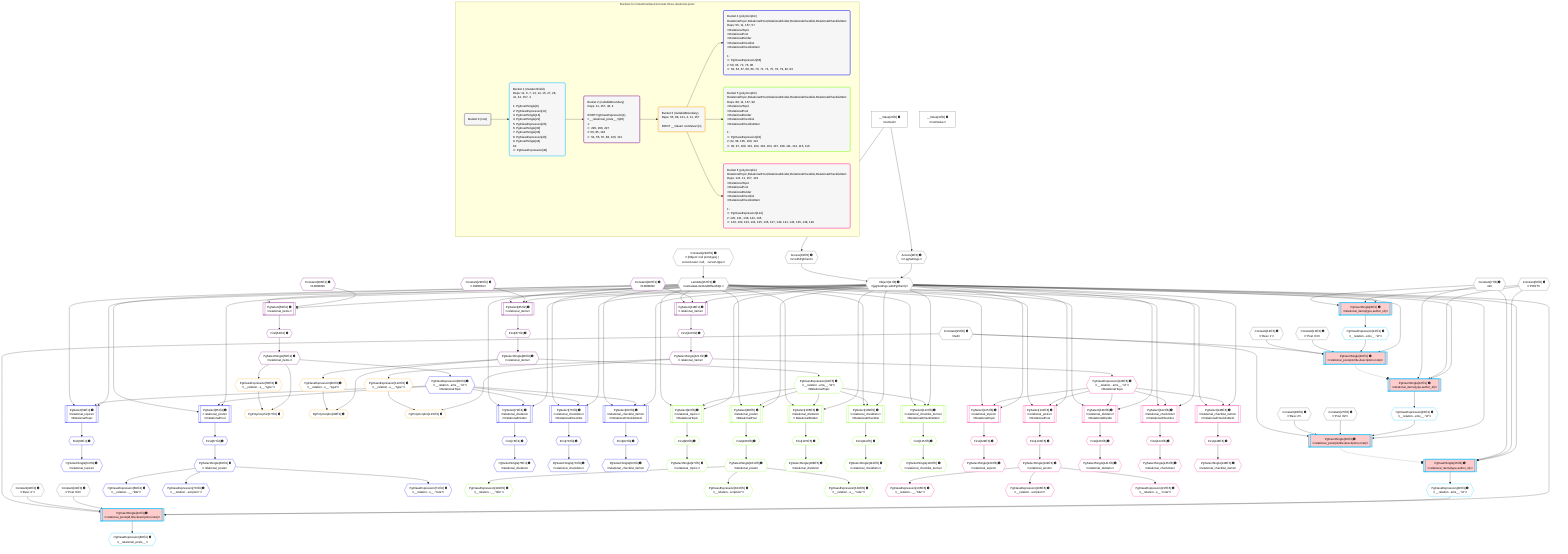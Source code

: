 %%{init: {'themeVariables': { 'fontSize': '12px'}}}%%
graph TD
    classDef path fill:#eee,stroke:#000,color:#000
    classDef plan fill:#fff,stroke-width:1px,color:#000
    classDef itemplan fill:#fff,stroke-width:2px,color:#000
    classDef unbatchedplan fill:#dff,stroke-width:1px,color:#000
    classDef sideeffectplan fill:#fcc,stroke-width:2px,color:#000
    classDef bucket fill:#f6f6f6,color:#000,stroke-width:2px,text-align:left


    %% plan dependencies
    Object11{{"Object[11∈0] ➊<br />ᐸ{pgSettings,withPgClient}ᐳ"}}:::plan
    Access9{{"Access[9∈0] ➊<br />ᐸ2.pgSettingsᐳ"}}:::plan
    Access10{{"Access[10∈0] ➊<br />ᐸ2.withPgClientᐳ"}}:::plan
    Access9 & Access10 --> Object11
    __Value2["__Value[2∈0] ➊<br />ᐸcontextᐳ"]:::plan
    __Value2 --> Access9
    __Value2 --> Access10
    Lambda157{{"Lambda[157∈0] ➊<br />ᐸcalculateLimitAndOffsetSQLᐳ"}}:::plan
    Constant294{{"Constant[294∈0] ➊<br />ᐸ[Object: null prototype] {   cursorLower: null,   cursorUppeᐳ"}}:::plan
    Constant294 --> Lambda157
    __Value4["__Value[4∈0] ➊<br />ᐸrootValueᐳ"]:::plan
    Constant6{{"Constant[6∈0] ➊<br />ᐸ'POST'ᐳ"}}:::plan
    Constant7{{"Constant[7∈0] ➊<br />ᐸ2ᐳ"}}:::plan
    Constant13{{"Constant[13∈0] ➊<br />ᐸ'Post ꖛ1'ᐳ"}}:::plan
    Constant14{{"Constant[14∈0] ➊<br />ᐸ'Desc 1'ᐳ"}}:::plan
    Constant15{{"Constant[15∈0] ➊<br />ᐸnullᐳ"}}:::plan
    Constant27{{"Constant[27∈0] ➊<br />ᐸ'Post ꖛ2'ᐳ"}}:::plan
    Constant28{{"Constant[28∈0] ➊<br />ᐸ'Desc 2'ᐳ"}}:::plan
    Constant41{{"Constant[41∈0] ➊<br />ᐸ'Post ꖛ3'ᐳ"}}:::plan
    Constant42{{"Constant[42∈0] ➊<br />ᐸ'Desc 3'ᐳ"}}:::plan
    PgInsertSingle16[["PgInsertSingle[16∈1] ➊<br />ᐸrelational_posts(id,title,description,note)ᐳ"]]:::sideeffectplan
    PgClassExpression12{{"PgClassExpression[12∈1] ➊<br />ᐸ__relation...ems__.”id”ᐳ"}}:::plan
    Object11 & PgClassExpression12 & Constant13 & Constant14 & Constant15 --> PgInsertSingle16
    PgInsertSingle30[["PgInsertSingle[30∈1] ➊<br />ᐸrelational_posts(id,title,description,note)ᐳ"]]:::sideeffectplan
    PgClassExpression26{{"PgClassExpression[26∈1] ➊<br />ᐸ__relation...ems__.”id”ᐳ"}}:::plan
    Object11 & PgClassExpression26 & Constant27 & Constant28 & Constant15 --> PgInsertSingle30
    PgInsertSingle44[["PgInsertSingle[44∈1] ➊<br />ᐸrelational_posts(id,title,description,note)ᐳ"]]:::sideeffectplan
    PgClassExpression40{{"PgClassExpression[40∈1] ➊<br />ᐸ__relation...ems__.”id”ᐳ"}}:::plan
    Object11 & PgClassExpression40 & Constant41 & Constant42 & Constant15 --> PgInsertSingle44
    PgInsertSingle8[["PgInsertSingle[8∈1] ➊<br />ᐸrelational_items(type,author_id)ᐳ"]]:::sideeffectplan
    Object11 & Constant6 & Constant7 --> PgInsertSingle8
    PgInsertSingle22[["PgInsertSingle[22∈1] ➊<br />ᐸrelational_items(type,author_id)ᐳ"]]:::sideeffectplan
    Object11 & Constant6 & Constant7 --> PgInsertSingle22
    PgInsertSingle36[["PgInsertSingle[36∈1] ➊<br />ᐸrelational_items(type,author_id)ᐳ"]]:::sideeffectplan
    Object11 & Constant6 & Constant7 --> PgInsertSingle36
    PgInsertSingle8 --> PgClassExpression12
    PgInsertSingle22 --> PgClassExpression26
    PgInsertSingle36 --> PgClassExpression40
    PgClassExpression48{{"PgClassExpression[48∈1] ➊<br />ᐸ__relational_posts__ᐳ"}}:::plan
    PgInsertSingle44 --> PgClassExpression48
    PgSelect50[["PgSelect[50∈2] ➊<br />ᐸrelational_itemsᐳ"]]:::plan
    Constant295{{"Constant[295∈2] ➊<br />ᐸ1000000ᐳ"}}:::plan
    Object11 & Constant295 & Lambda157 --> PgSelect50
    PgSelect85[["PgSelect[85∈2] ➊<br />ᐸrelational_itemsᐳ"]]:::plan
    Constant296{{"Constant[296∈2] ➊<br />ᐸ1000001ᐳ"}}:::plan
    Object11 & Constant296 & Lambda157 --> PgSelect85
    PgSelect118[["PgSelect[118∈2] ➊<br />ᐸrelational_itemsᐳ"]]:::plan
    Constant297{{"Constant[297∈2] ➊<br />ᐸ1000002ᐳ"}}:::plan
    Object11 & Constant297 & Lambda157 --> PgSelect118
    First54{{"First[54∈2] ➊"}}:::plan
    PgSelect50 --> First54
    PgSelectSingle55{{"PgSelectSingle[55∈2] ➊<br />ᐸrelational_itemsᐳ"}}:::plan
    First54 --> PgSelectSingle55
    First87{{"First[87∈2] ➊"}}:::plan
    PgSelect85 --> First87
    PgSelectSingle88{{"PgSelectSingle[88∈2] ➊<br />ᐸrelational_itemsᐳ"}}:::plan
    First87 --> PgSelectSingle88
    First120{{"First[120∈2] ➊"}}:::plan
    PgSelect118 --> First120
    PgSelectSingle121{{"PgSelectSingle[121∈2] ➊<br />ᐸrelational_itemsᐳ"}}:::plan
    First120 --> PgSelectSingle121
    PgPolymorphic57{{"PgPolymorphic[57∈3] ➊"}}:::plan
    PgClassExpression56{{"PgClassExpression[56∈3] ➊<br />ᐸ__relation...s__.”type”ᐳ"}}:::plan
    PgSelectSingle55 & PgClassExpression56 --> PgPolymorphic57
    PgPolymorphic90{{"PgPolymorphic[90∈3] ➊"}}:::plan
    PgClassExpression89{{"PgClassExpression[89∈3] ➊<br />ᐸ__relation...s__.”type”ᐳ"}}:::plan
    PgSelectSingle88 & PgClassExpression89 --> PgPolymorphic90
    PgPolymorphic123{{"PgPolymorphic[123∈3] ➊"}}:::plan
    PgClassExpression122{{"PgClassExpression[122∈3] ➊<br />ᐸ__relation...s__.”type”ᐳ"}}:::plan
    PgSelectSingle121 & PgClassExpression122 --> PgPolymorphic123
    PgSelectSingle55 --> PgClassExpression56
    PgSelectSingle88 --> PgClassExpression89
    PgSelectSingle121 --> PgClassExpression122
    PgSelect59[["PgSelect[59∈4] ➊<br />ᐸrelational_topicsᐳ<br />ᐳRelationalTopic"]]:::plan
    PgClassExpression58{{"PgClassExpression[58∈4] ➊<br />ᐸ__relation...ems__.”id”ᐳ<br />ᐳRelationalTopic"}}:::plan
    Object11 & PgClassExpression58 & Lambda157 --> PgSelect59
    PgSelect65[["PgSelect[65∈4] ➊<br />ᐸrelational_postsᐳ<br />ᐳRelationalPost"]]:::plan
    Object11 & PgClassExpression58 & Lambda157 --> PgSelect65
    PgSelect72[["PgSelect[72∈4] ➊<br />ᐸrelational_dividersᐳ<br />ᐳRelationalDivider"]]:::plan
    Object11 & PgClassExpression58 & Lambda157 --> PgSelect72
    PgSelect76[["PgSelect[76∈4] ➊<br />ᐸrelational_checklistsᐳ<br />ᐳRelationalChecklist"]]:::plan
    Object11 & PgClassExpression58 & Lambda157 --> PgSelect76
    PgSelect80[["PgSelect[80∈4] ➊<br />ᐸrelational_checklist_itemsᐳ<br />ᐳRelationalChecklistItem"]]:::plan
    Object11 & PgClassExpression58 & Lambda157 --> PgSelect80
    PgSelectSingle55 --> PgClassExpression58
    First63{{"First[63∈4] ➊"}}:::plan
    PgSelect59 --> First63
    PgSelectSingle64{{"PgSelectSingle[64∈4] ➊<br />ᐸrelational_topicsᐳ"}}:::plan
    First63 --> PgSelectSingle64
    First67{{"First[67∈4] ➊"}}:::plan
    PgSelect65 --> First67
    PgSelectSingle68{{"PgSelectSingle[68∈4] ➊<br />ᐸrelational_postsᐳ"}}:::plan
    First67 --> PgSelectSingle68
    PgClassExpression69{{"PgClassExpression[69∈4] ➊<br />ᐸ__relation...__.”title”ᐳ"}}:::plan
    PgSelectSingle68 --> PgClassExpression69
    PgClassExpression70{{"PgClassExpression[70∈4] ➊<br />ᐸ__relation...scription”ᐳ"}}:::plan
    PgSelectSingle68 --> PgClassExpression70
    PgClassExpression71{{"PgClassExpression[71∈4] ➊<br />ᐸ__relation...s__.”note”ᐳ"}}:::plan
    PgSelectSingle68 --> PgClassExpression71
    First74{{"First[74∈4] ➊"}}:::plan
    PgSelect72 --> First74
    PgSelectSingle75{{"PgSelectSingle[75∈4] ➊<br />ᐸrelational_dividersᐳ"}}:::plan
    First74 --> PgSelectSingle75
    First78{{"First[78∈4] ➊"}}:::plan
    PgSelect76 --> First78
    PgSelectSingle79{{"PgSelectSingle[79∈4] ➊<br />ᐸrelational_checklistsᐳ"}}:::plan
    First78 --> PgSelectSingle79
    First82{{"First[82∈4] ➊"}}:::plan
    PgSelect80 --> First82
    PgSelectSingle83{{"PgSelectSingle[83∈4] ➊<br />ᐸrelational_checklist_itemsᐳ"}}:::plan
    First82 --> PgSelectSingle83
    PgSelect92[["PgSelect[92∈5] ➊<br />ᐸrelational_topicsᐳ<br />ᐳRelationalTopic"]]:::plan
    PgClassExpression91{{"PgClassExpression[91∈5] ➊<br />ᐸ__relation...ems__.”id”ᐳ<br />ᐳRelationalTopic"}}:::plan
    Object11 & PgClassExpression91 & Lambda157 --> PgSelect92
    PgSelect98[["PgSelect[98∈5] ➊<br />ᐸrelational_postsᐳ<br />ᐳRelationalPost"]]:::plan
    Object11 & PgClassExpression91 & Lambda157 --> PgSelect98
    PgSelect105[["PgSelect[105∈5] ➊<br />ᐸrelational_dividersᐳ<br />ᐳRelationalDivider"]]:::plan
    Object11 & PgClassExpression91 & Lambda157 --> PgSelect105
    PgSelect109[["PgSelect[109∈5] ➊<br />ᐸrelational_checklistsᐳ<br />ᐳRelationalChecklist"]]:::plan
    Object11 & PgClassExpression91 & Lambda157 --> PgSelect109
    PgSelect113[["PgSelect[113∈5] ➊<br />ᐸrelational_checklist_itemsᐳ<br />ᐳRelationalChecklistItem"]]:::plan
    Object11 & PgClassExpression91 & Lambda157 --> PgSelect113
    PgSelectSingle88 --> PgClassExpression91
    First96{{"First[96∈5] ➊"}}:::plan
    PgSelect92 --> First96
    PgSelectSingle97{{"PgSelectSingle[97∈5] ➊<br />ᐸrelational_topicsᐳ"}}:::plan
    First96 --> PgSelectSingle97
    First100{{"First[100∈5] ➊"}}:::plan
    PgSelect98 --> First100
    PgSelectSingle101{{"PgSelectSingle[101∈5] ➊<br />ᐸrelational_postsᐳ"}}:::plan
    First100 --> PgSelectSingle101
    PgClassExpression102{{"PgClassExpression[102∈5] ➊<br />ᐸ__relation...__.”title”ᐳ"}}:::plan
    PgSelectSingle101 --> PgClassExpression102
    PgClassExpression103{{"PgClassExpression[103∈5] ➊<br />ᐸ__relation...scription”ᐳ"}}:::plan
    PgSelectSingle101 --> PgClassExpression103
    PgClassExpression104{{"PgClassExpression[104∈5] ➊<br />ᐸ__relation...s__.”note”ᐳ"}}:::plan
    PgSelectSingle101 --> PgClassExpression104
    First107{{"First[107∈5] ➊"}}:::plan
    PgSelect105 --> First107
    PgSelectSingle108{{"PgSelectSingle[108∈5] ➊<br />ᐸrelational_dividersᐳ"}}:::plan
    First107 --> PgSelectSingle108
    First111{{"First[111∈5] ➊"}}:::plan
    PgSelect109 --> First111
    PgSelectSingle112{{"PgSelectSingle[112∈5] ➊<br />ᐸrelational_checklistsᐳ"}}:::plan
    First111 --> PgSelectSingle112
    First115{{"First[115∈5] ➊"}}:::plan
    PgSelect113 --> First115
    PgSelectSingle116{{"PgSelectSingle[116∈5] ➊<br />ᐸrelational_checklist_itemsᐳ"}}:::plan
    First115 --> PgSelectSingle116
    PgSelect125[["PgSelect[125∈6] ➊<br />ᐸrelational_topicsᐳ<br />ᐳRelationalTopic"]]:::plan
    PgClassExpression124{{"PgClassExpression[124∈6] ➊<br />ᐸ__relation...ems__.”id”ᐳ<br />ᐳRelationalTopic"}}:::plan
    Object11 & PgClassExpression124 & Lambda157 --> PgSelect125
    PgSelect131[["PgSelect[131∈6] ➊<br />ᐸrelational_postsᐳ<br />ᐳRelationalPost"]]:::plan
    Object11 & PgClassExpression124 & Lambda157 --> PgSelect131
    PgSelect138[["PgSelect[138∈6] ➊<br />ᐸrelational_dividersᐳ<br />ᐳRelationalDivider"]]:::plan
    Object11 & PgClassExpression124 & Lambda157 --> PgSelect138
    PgSelect142[["PgSelect[142∈6] ➊<br />ᐸrelational_checklistsᐳ<br />ᐳRelationalChecklist"]]:::plan
    Object11 & PgClassExpression124 & Lambda157 --> PgSelect142
    PgSelect146[["PgSelect[146∈6] ➊<br />ᐸrelational_checklist_itemsᐳ<br />ᐳRelationalChecklistItem"]]:::plan
    Object11 & PgClassExpression124 & Lambda157 --> PgSelect146
    PgSelectSingle121 --> PgClassExpression124
    First129{{"First[129∈6] ➊"}}:::plan
    PgSelect125 --> First129
    PgSelectSingle130{{"PgSelectSingle[130∈6] ➊<br />ᐸrelational_topicsᐳ"}}:::plan
    First129 --> PgSelectSingle130
    First133{{"First[133∈6] ➊"}}:::plan
    PgSelect131 --> First133
    PgSelectSingle134{{"PgSelectSingle[134∈6] ➊<br />ᐸrelational_postsᐳ"}}:::plan
    First133 --> PgSelectSingle134
    PgClassExpression135{{"PgClassExpression[135∈6] ➊<br />ᐸ__relation...__.”title”ᐳ"}}:::plan
    PgSelectSingle134 --> PgClassExpression135
    PgClassExpression136{{"PgClassExpression[136∈6] ➊<br />ᐸ__relation...scription”ᐳ"}}:::plan
    PgSelectSingle134 --> PgClassExpression136
    PgClassExpression137{{"PgClassExpression[137∈6] ➊<br />ᐸ__relation...s__.”note”ᐳ"}}:::plan
    PgSelectSingle134 --> PgClassExpression137
    First140{{"First[140∈6] ➊"}}:::plan
    PgSelect138 --> First140
    PgSelectSingle141{{"PgSelectSingle[141∈6] ➊<br />ᐸrelational_dividersᐳ"}}:::plan
    First140 --> PgSelectSingle141
    First144{{"First[144∈6] ➊"}}:::plan
    PgSelect142 --> First144
    PgSelectSingle145{{"PgSelectSingle[145∈6] ➊<br />ᐸrelational_checklistsᐳ"}}:::plan
    First144 --> PgSelectSingle145
    First148{{"First[148∈6] ➊"}}:::plan
    PgSelect146 --> First148
    PgSelectSingle149{{"PgSelectSingle[149∈6] ➊<br />ᐸrelational_checklist_itemsᐳ"}}:::plan
    First148 --> PgSelectSingle149

    %% define steps

    %% implicit side effects
    PgInsertSingle16 -.-o PgInsertSingle22
    PgInsertSingle30 -.-o PgInsertSingle36

    subgraph "Buckets for mutations/basics/create-three-relational-posts"
    Bucket0("Bucket 0 (root)"):::bucket
    classDef bucket0 stroke:#696969
    class Bucket0,__Value2,__Value4,Constant6,Constant7,Access9,Access10,Object11,Constant13,Constant14,Constant15,Constant27,Constant28,Constant41,Constant42,Lambda157,Constant294 bucket0
    Bucket1("Bucket 1 (mutationField)<br />Deps: 11, 6, 7, 13, 14, 15, 27, 28, 41, 42, 157, 4<br /><br />1: PgInsertSingle[8]<br />2: PgClassExpression[12]<br />3: PgInsertSingle[16]<br />4: PgInsertSingle[22]<br />5: PgClassExpression[26]<br />6: PgInsertSingle[30]<br />7: PgInsertSingle[36]<br />8: PgClassExpression[40]<br />9: PgInsertSingle[44]<br />10: <br />ᐳ: PgClassExpression[48]"):::bucket
    classDef bucket1 stroke:#00bfff
    class Bucket1,PgInsertSingle8,PgClassExpression12,PgInsertSingle16,PgInsertSingle22,PgClassExpression26,PgInsertSingle30,PgInsertSingle36,PgClassExpression40,PgInsertSingle44,PgClassExpression48 bucket1
    Bucket2("Bucket 2 (nullableBoundary)<br />Deps: 11, 157, 48, 4<br /><br />ROOT PgClassExpression{1}ᐸ__relational_posts__ᐳ[48]<br />1: <br />ᐳ: 295, 296, 297<br />2: 50, 85, 118<br />ᐳ: 54, 55, 87, 88, 120, 121"):::bucket
    classDef bucket2 stroke:#7f007f
    class Bucket2,PgSelect50,First54,PgSelectSingle55,PgSelect85,First87,PgSelectSingle88,PgSelect118,First120,PgSelectSingle121,Constant295,Constant296,Constant297 bucket2
    Bucket3("Bucket 3 (nullableBoundary)<br />Deps: 55, 88, 121, 4, 11, 157<br /><br />ROOT __ValueᐸrootValueᐳ[4]"):::bucket
    classDef bucket3 stroke:#ffa500
    class Bucket3,PgClassExpression56,PgPolymorphic57,PgClassExpression89,PgPolymorphic90,PgClassExpression122,PgPolymorphic123 bucket3
    Bucket4("Bucket 4 (polymorphic)<br />RelationalTopic,RelationalPost,RelationalDivider,RelationalChecklist,RelationalChecklistItem<br />Deps: 55, 11, 157, 57<br />ᐳRelationalTopic<br />ᐳRelationalPost<br />ᐳRelationalDivider<br />ᐳRelationalChecklist<br />ᐳRelationalChecklistItem<br /><br />1: <br />ᐳ: PgClassExpression[58]<br />2: 59, 65, 72, 76, 80<br />ᐳ: 63, 64, 67, 68, 69, 70, 71, 74, 75, 78, 79, 82, 83"):::bucket
    classDef bucket4 stroke:#0000ff
    class Bucket4,PgClassExpression58,PgSelect59,First63,PgSelectSingle64,PgSelect65,First67,PgSelectSingle68,PgClassExpression69,PgClassExpression70,PgClassExpression71,PgSelect72,First74,PgSelectSingle75,PgSelect76,First78,PgSelectSingle79,PgSelect80,First82,PgSelectSingle83 bucket4
    Bucket5("Bucket 5 (polymorphic)<br />RelationalTopic,RelationalPost,RelationalDivider,RelationalChecklist,RelationalChecklistItem<br />Deps: 88, 11, 157, 90<br />ᐳRelationalTopic<br />ᐳRelationalPost<br />ᐳRelationalDivider<br />ᐳRelationalChecklist<br />ᐳRelationalChecklistItem<br /><br />1: <br />ᐳ: PgClassExpression[91]<br />2: 92, 98, 105, 109, 113<br />ᐳ: 96, 97, 100, 101, 102, 103, 104, 107, 108, 111, 112, 115, 116"):::bucket
    classDef bucket5 stroke:#7fff00
    class Bucket5,PgClassExpression91,PgSelect92,First96,PgSelectSingle97,PgSelect98,First100,PgSelectSingle101,PgClassExpression102,PgClassExpression103,PgClassExpression104,PgSelect105,First107,PgSelectSingle108,PgSelect109,First111,PgSelectSingle112,PgSelect113,First115,PgSelectSingle116 bucket5
    Bucket6("Bucket 6 (polymorphic)<br />RelationalTopic,RelationalPost,RelationalDivider,RelationalChecklist,RelationalChecklistItem<br />Deps: 121, 11, 157, 123<br />ᐳRelationalTopic<br />ᐳRelationalPost<br />ᐳRelationalDivider<br />ᐳRelationalChecklist<br />ᐳRelationalChecklistItem<br /><br />1: <br />ᐳ: PgClassExpression[124]<br />2: 125, 131, 138, 142, 146<br />ᐳ: 129, 130, 133, 134, 135, 136, 137, 140, 141, 144, 145, 148, 149"):::bucket
    classDef bucket6 stroke:#ff1493
    class Bucket6,PgClassExpression124,PgSelect125,First129,PgSelectSingle130,PgSelect131,First133,PgSelectSingle134,PgClassExpression135,PgClassExpression136,PgClassExpression137,PgSelect138,First140,PgSelectSingle141,PgSelect142,First144,PgSelectSingle145,PgSelect146,First148,PgSelectSingle149 bucket6
    Bucket0 --> Bucket1
    Bucket1 --> Bucket2
    Bucket2 --> Bucket3
    Bucket3 --> Bucket4 & Bucket5 & Bucket6
    end